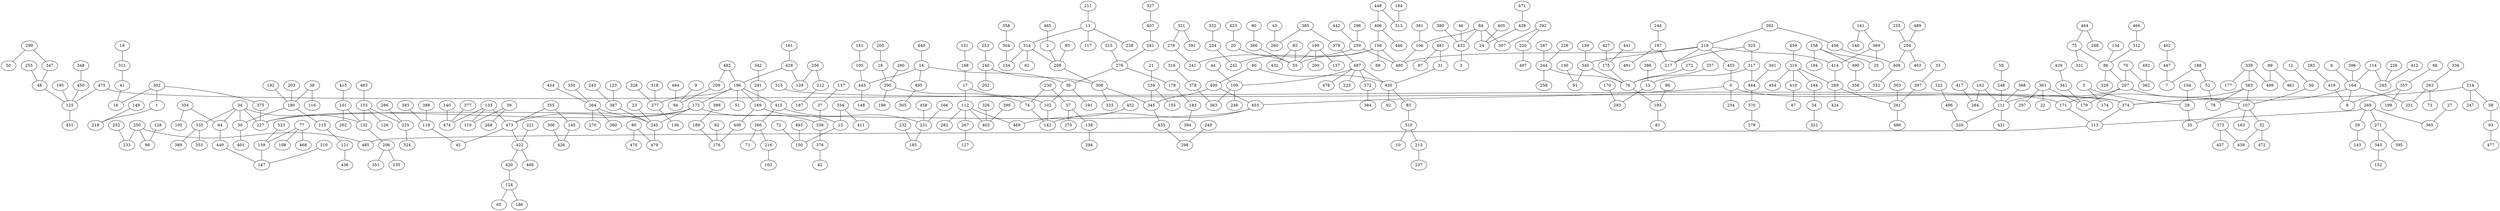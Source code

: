 graph{
195 -- 125;
295 -- 74;
347 -- 48;
125 -- 451;
370 -- 279;
17 -- 102;
280 -- 295;
259 -- 480;
89 -- 499;
93 -- 477;
89 -- 461;
475 -- 125;
392 -- 456;
419 -- 8;
400 -- 453;
0 -- 234;
114 -- 164;
95 -- 208;
396 -- 164;
340 -- 91;
114 -- 285;
2 -- 208;
263 -- 251;
466 -- 312;
453 -- 227;
361 -- 22;
48 -- 125;
59 -- 246;
0 -- 453;
295 -- 198;
230 -- 74;
214 -- 58;
240 -- 202;
325 -- 217;
302 -- 1;
36 -- 102;
0 -- 171;
492 -- 362;
164 -- 251;
230 -- 57;
139 -- 340;
58 -- 93;
357 -- 8;
164 -- 8;
162 -- 284;
455 -- 0;
156 -- 480;
481 -- 31;
75 -- 331;
197 -- 217;
17 -- 112;
429 -- 341;
253 -- 240;
106 -- 480;
18 -- 295;
450 -- 125;
361 -- 297;
314 -- 208;
168 -- 17;
214 -- 247;
464 -- 75;
249 -- 298;
340 -- 76;
130 -- 91;
43 -- 260;
306 -- 426;
203 -- 180;
456 -- 409;
74 -- 142;
430 -- 83;
335 -- 389;
373 -- 457;
122 -- 496;
153 -- 126;
496 -- 320;
219 -- 340;
302 -- 16;
354 -- 64;
464 -- 288;
11 -- 238;
211 -- 11;
447 -- 7;
378 -- 363;
56 -- 107;
358 -- 304;
244 -- 197;
375 -- 227;
430 -- 92;
197 -- 491;
325 -- 317;
38 -- 180;
52 -- 78;
64 -- 449;
402 -- 447;
34 -- 227;
490 -- 356;
304 -- 154;
321 -- 391;
417 -- 284;
206 -- 351;
487 -- 430;
153 -- 225;
219 -- 217;
107 -- 32;
335 -- 353;
206 -- 135;
107 -- 35;
54 -- 322;
299 -- 347;
385 -- 260;
316 -- 378;
213 -- 237;
102 -- 142;
11 -- 117;
5 -- 174;
483 -- 153;
180 -- 30;
272 -- 76;
107 -- 163;
277 -- 136;
32 -- 472;
243 -- 387;
133 -- 473;
156 -- 242;
156 -- 55;
101 -- 262;
1 -- 218;
205 -- 18;
406 -- 156;
482 -- 209;
381 -- 106;
413 -- 101;
207 -- 111;
57 -- 275;
196 -- 169;
428 -- 129;
196 -- 51;
86 -- 207;
473 -- 45;
156 -- 68;
318 -- 277;
291 -- 169;
207 -- 179;
84 -- 106;
328 -- 277;
169 -- 408;
32 -- 439;
449 -- 147;
12 -- 56;
169 -- 15;
70 -- 207;
161 -- 428;
41 -- 16;
354 -- 105;
57 -- 138;
264 -- 245;
245 -- 479;
180 -- 115;
28 -- 35;
23 -- 245;
387 -- 245;
80 -- 479;
192 -- 180;
415 -- 266;
415 -- 231;
259 -- 241;
494 -- 94;
368 -- 111;
100 -- 443;
72 -- 150;
495 -- 305;
386 -- 13;
80 -- 470;
124 -- 65;
256 -- 212;
86 -- 329;
75 -- 86;
189 -- 176;
312 -- 86;
390 -- 403;
310 -- 213;
372 -- 384;
104 -- 28;
443 -- 148;
361 -- 179;
13 -- 293;
385 -- 379;
70 -- 362;
5 -- 28;
373 -- 439;
109 -- 248;
39 -- 268;
44 -- 109;
134 -- 86;
232 -- 185;
246 -- 111;
111 -- 431;
109 -- 363;
341 -- 179;
407 -- 281;
452 -- 469;
124 -- 186;
188 -- 7;
267 -- 127;
310 -- 10;
178 -- 183;
9 -- 94;
111 -- 320;
326 -- 403;
216 -- 103;
334 -- 411;
82 -- 176;
162 -- 111;
493 -- 150;
158 -- 490;
221 -- 422;
380 -- 433;
112 -- 267;
438 -- 24;
20 -- 55;
250 -- 233;
29 -- 143;
379 -- 487;
487 -- 478;
440 -- 14;
84 -- 307;
141 -- 146;
46 -- 433;
292 -- 307;
278 -- 241;
271 -- 395;
84 -- 433;
250 -- 98;
137 -- 37;
14 -- 495;
366 -- 55;
355 -- 145;
112 -- 403;
487 -- 223;
433 -- 3;
376 -- 42;
321 -- 278;
33 -- 397;
112 -- 469;
188 -- 52;
84 -- 24;
83 -- 310;
158 -- 194;
487 -- 372;
144 -- 54;
112 -- 282;
487 -- 109;
405 -- 24;
422 -- 420;
6 -- 164;
14 -- 443;
271 -- 343;
90 -- 366;
422 -- 488;
85 -- 55;
190 -- 55;
27 -- 365;
131 -- 168;
377 -- 474;
214 -- 374;
196 -- 277;
77 -- 108;
153 -- 132;
465 -- 2;
11 -- 314;
299 -- 50;
239 -- 155;
315 -- 374;
77 -- 468;
475 -- 374;
21 -- 239;
339 -- 177;
399 -- 189;
207 -- 107;
30 -- 401;
339 -- 499;
314 -- 154;
164 -- 374;
101 -- 132;
145 -- 426;
208 -- 308;
435 -- 298;
428 -- 196;
132 -- 206;
314 -- 62;
420 -- 124;
220 -- 497;
140 -- 474;
240 -- 308;
31 -- 430;
39 -- 110;
481 -- 97;
196 -- 415;
212 -- 187;
482 -- 196;
257 -- 76;
345 -- 435;
264 -- 360;
441 -- 175;
355 -- 473;
123 -- 387;
133 -- 474;
96 -- 193;
228 -- 344;
414 -- 289;
308 -- 345;
172 -- 338;
308 -- 333;
423 -- 20;
193 -- 81;
250 -- 485;
448 -- 313;
141 -- 369;
190 -- 157;
473 -- 422;
85 -- 432;
269 -- 271;
289 -- 424;
60 -- 430;
119 -- 45;
301 -- 444;
383 -- 107;
215 -- 276;
190 -- 200;
76 -- 193;
172 -- 473;
383 -- 78;
239 -- 345;
332 -- 254;
269 -- 29;
319 -- 289;
204 -- 463;
276 -- 36;
133 -- 110;
276 -- 178;
338 -- 376;
175 -- 76;
369 -- 25;
434 -- 264;
369 -- 414;
287 -- 344;
281 -- 276;
37 -- 338;
344 -- 258;
344 -- 76;
269 -- 365;
289 -- 261;
296 -- 259;
427 -- 175;
235 -- 204;
36 -- 191;
350 -- 264;
14 -- 36;
442 -- 259;
444 -- 370;
264 -- 270;
489 -- 204;
317 -- 444;
412 -- 285;
183 -- 394;
254 -- 242;
231 -- 185;
77 -- 159;
226 -- 285;
34 -- 64;
400 -- 345;
319 -- 454;
184 -- 313;
374 -- 113;
339 -- 383;
334 -- 15;
34 -- 30;
181 -- 100;
302 -- 375;
138 -- 294;
196 -- 172;
204 -- 409;
266 -- 216;
388 -- 119;
115 -- 121;
336 -- 263;
121 -- 436;
448 -- 406;
219 -- 414;
408 -- 176;
172 -- 227;
357 -- 199;
343 -- 152;
219 -- 455;
210 -- 147;
392 -- 219;
459 -- 319;
263 -- 73;
252 -- 233;
66 -- 357;
170 -- 293;
317 -- 13;
319 -- 410;
158 -- 25;
261 -- 486;
471 -- 438;
453 -- 142;
266 -- 71;
292 -- 220;
219 -- 480;
209 -- 94;
60 -- 400;
319 -- 144;
171 -- 113;
397 -- 261;
348 -- 450;
255 -- 48;
34 -- 132;
303 -- 261;
342 -- 291;
393 -- 119;
286 -- 225;
225 -- 324;
172 -- 245;
409 -- 352;
410 -- 47;
19 -- 311;
38 -- 116;
383 -- 171;
15 -- 150;
283 -- 419;
269 -- 113;
166 -- 231;
256 -- 129;
159 -- 147;
128 -- 98;
458 -- 231;
323 -- 159;
34 -- 335;
406 -- 446;
311 -- 41;
327 -- 407;
113 -- 485;
149 -- 218;
}
